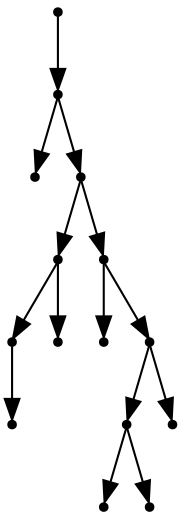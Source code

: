 digraph {
  14 [shape=point];
  13 [shape=point];
  0 [shape=point];
  12 [shape=point];
  4 [shape=point];
  2 [shape=point];
  1 [shape=point];
  3 [shape=point];
  11 [shape=point];
  5 [shape=point];
  10 [shape=point];
  8 [shape=point];
  6 [shape=point];
  7 [shape=point];
  9 [shape=point];
14 -> 13;
13 -> 0;
13 -> 12;
12 -> 4;
4 -> 2;
2 -> 1;
4 -> 3;
12 -> 11;
11 -> 5;
11 -> 10;
10 -> 8;
8 -> 6;
8 -> 7;
10 -> 9;
}

